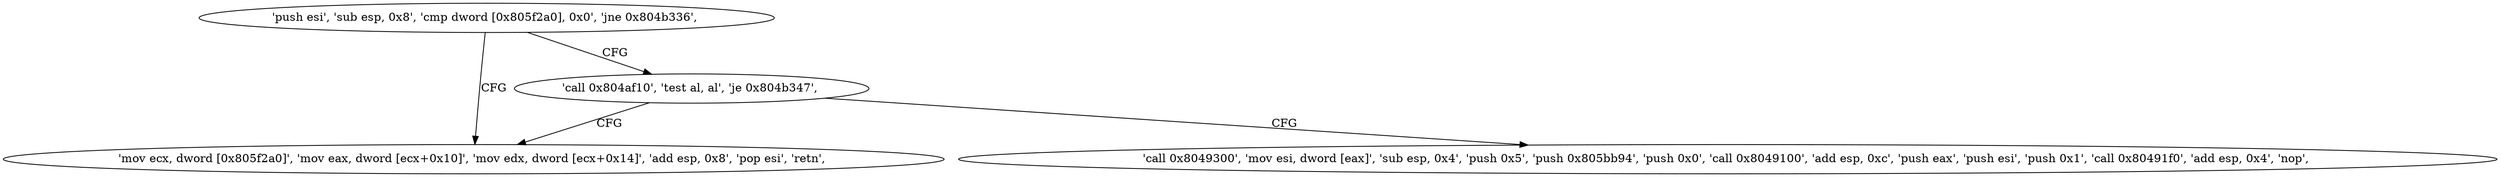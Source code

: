 digraph "func" {
"134525728" [label = "'push esi', 'sub esp, 0x8', 'cmp dword [0x805f2a0], 0x0', 'jne 0x804b336', " ]
"134525750" [label = "'mov ecx, dword [0x805f2a0]', 'mov eax, dword [ecx+0x10]', 'mov edx, dword [ecx+0x14]', 'add esp, 0x8', 'pop esi', 'retn', " ]
"134525741" [label = "'call 0x804af10', 'test al, al', 'je 0x804b347', " ]
"134525767" [label = "'call 0x8049300', 'mov esi, dword [eax]', 'sub esp, 0x4', 'push 0x5', 'push 0x805bb94', 'push 0x0', 'call 0x8049100', 'add esp, 0xc', 'push eax', 'push esi', 'push 0x1', 'call 0x80491f0', 'add esp, 0x4', 'nop', " ]
"134525728" -> "134525750" [ label = "CFG" ]
"134525728" -> "134525741" [ label = "CFG" ]
"134525741" -> "134525767" [ label = "CFG" ]
"134525741" -> "134525750" [ label = "CFG" ]
}

